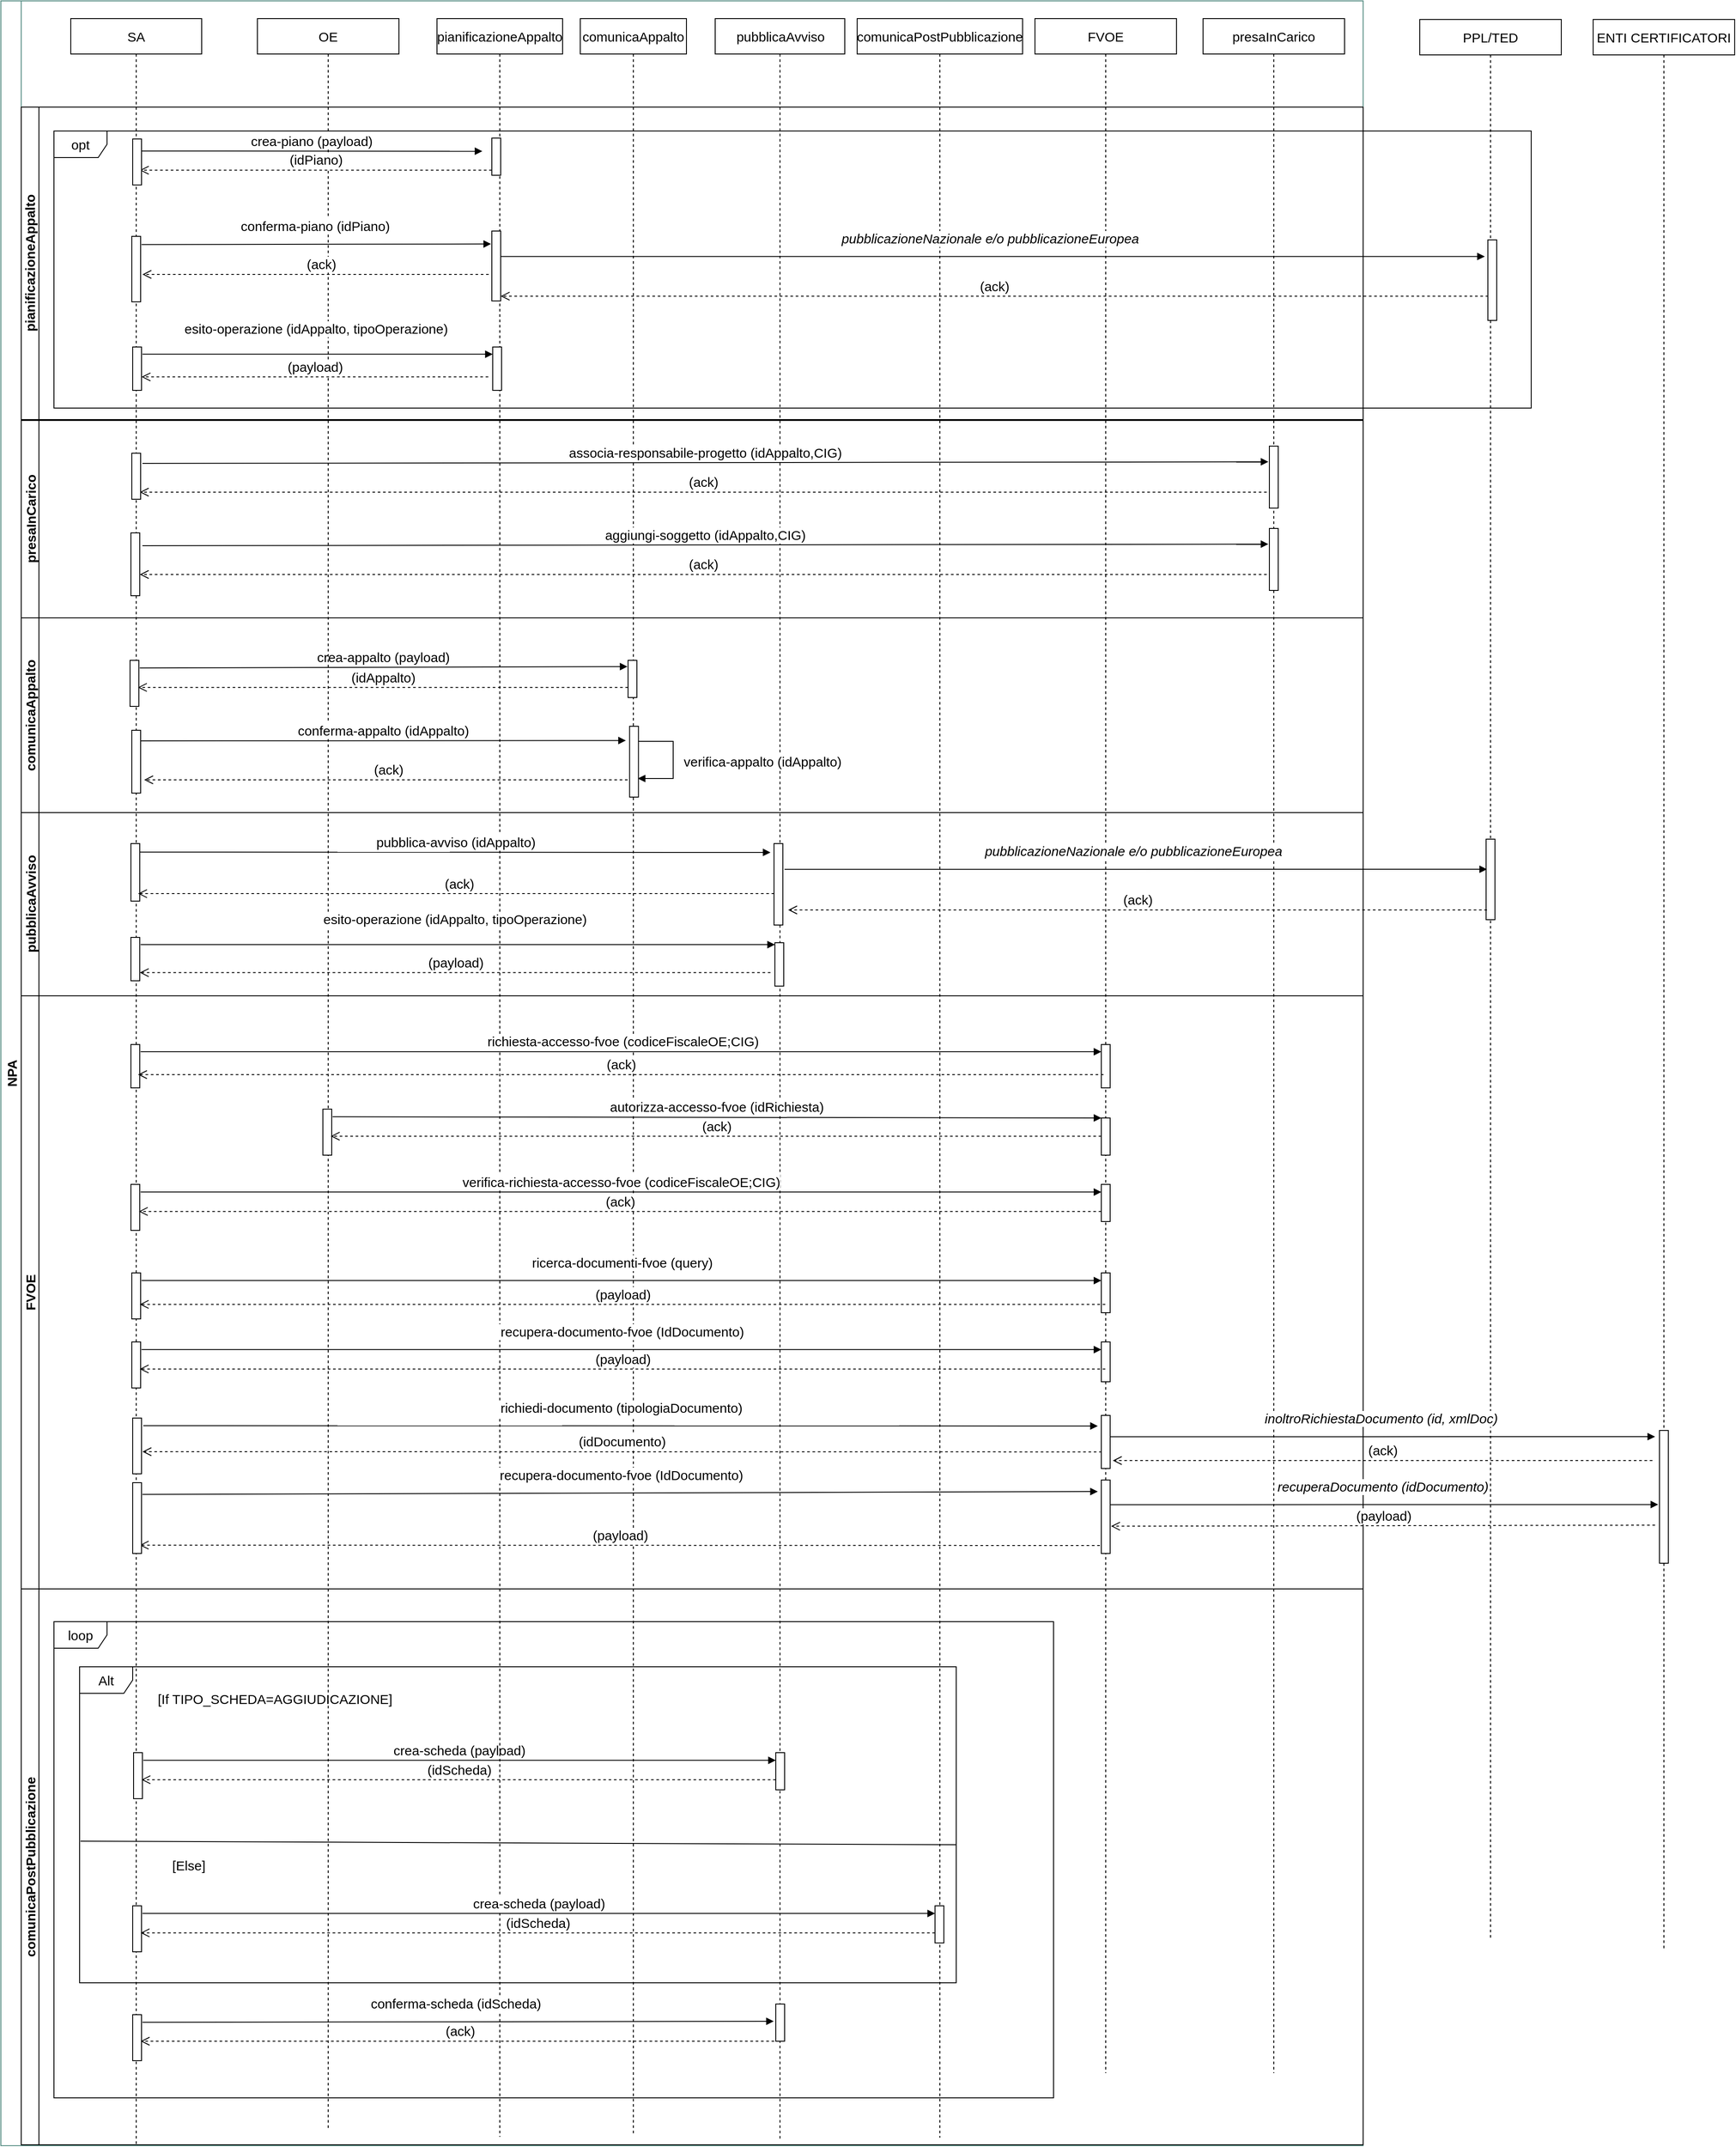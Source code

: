 <mxfile version="20.8.10" type="device"><diagram name="Sequence General SA" id="aKaQYq-PSP843PBTrvo3"><mxGraphModel dx="2269" dy="1483" grid="0" gridSize="10" guides="1" tooltips="1" connect="1" arrows="1" fold="1" page="1" pageScale="1" pageWidth="850" pageHeight="1100" math="0" shadow="0"><root><mxCell id="0"/><mxCell id="1" parent="0"/><mxCell id="JRCiTsp5vTkeQchImING-1" value="loop" style="shape=umlFrame;whiteSpace=wrap;html=1;fontSize=15;" vertex="1" parent="1"><mxGeometry x="100" y="1871" width="1130" height="538" as="geometry"/></mxCell><mxCell id="JRCiTsp5vTkeQchImING-2" value="Alt" style="shape=umlFrame;whiteSpace=wrap;html=1;fontSize=15;" vertex="1" parent="1"><mxGeometry x="129" y="1922" width="991" height="357" as="geometry"/></mxCell><mxCell id="JRCiTsp5vTkeQchImING-3" value="opt" style="shape=umlFrame;whiteSpace=wrap;html=1;fontSize=15;" vertex="1" parent="1"><mxGeometry x="100" y="187" width="1670" height="313" as="geometry"/></mxCell><mxCell id="JRCiTsp5vTkeQchImING-4" value="NPA" style="swimlane;horizontal=0;whiteSpace=wrap;html=1;strokeWidth=1;fontSize=15;strokeColor=#548C82;" vertex="1" parent="1"><mxGeometry x="40" y="40" width="1540" height="2423" as="geometry"/></mxCell><mxCell id="JRCiTsp5vTkeQchImING-5" value="pubblicaAvviso" style="shape=umlLifeline;perimeter=lifelinePerimeter;whiteSpace=wrap;html=1;container=1;collapsible=0;recursiveResize=0;outlineConnect=0;fontSize=15;" vertex="1" parent="JRCiTsp5vTkeQchImING-4"><mxGeometry x="807.5" y="20" width="146.5" height="2396" as="geometry"/></mxCell><mxCell id="JRCiTsp5vTkeQchImING-6" value="comunicaAppalto" style="shape=umlLifeline;perimeter=lifelinePerimeter;whiteSpace=wrap;html=1;container=1;collapsible=0;recursiveResize=0;outlineConnect=0;fontSize=15;" vertex="1" parent="JRCiTsp5vTkeQchImING-4"><mxGeometry x="655" y="20" width="120" height="2389" as="geometry"/></mxCell><mxCell id="JRCiTsp5vTkeQchImING-7" value="SA" style="shape=umlLifeline;perimeter=lifelinePerimeter;whiteSpace=wrap;html=1;container=1;collapsible=0;recursiveResize=0;outlineConnect=0;fontSize=15;" vertex="1" parent="JRCiTsp5vTkeQchImING-4"><mxGeometry x="79" y="20" width="148" height="2403" as="geometry"/></mxCell><mxCell id="JRCiTsp5vTkeQchImING-8" value="" style="html=1;points=[];perimeter=orthogonalPerimeter;fontSize=15;" vertex="1" parent="JRCiTsp5vTkeQchImING-7"><mxGeometry x="70" y="2255" width="10" height="52" as="geometry"/></mxCell><mxCell id="JRCiTsp5vTkeQchImING-9" value="(ack)" style="html=1;verticalAlign=bottom;endArrow=open;dashed=1;endSize=8;rounded=0;fontSize=15;" edge="1" parent="JRCiTsp5vTkeQchImING-7"><mxGeometry relative="1" as="geometry"><mxPoint x="801.25" y="2285" as="sourcePoint"/><mxPoint x="79" y="2285" as="targetPoint"/></mxGeometry></mxCell><mxCell id="JRCiTsp5vTkeQchImING-10" value="comunicaAppalto" style="swimlane;startSize=20;horizontal=0;html=1;whiteSpace=wrap;fontSize=15;" vertex="1" parent="JRCiTsp5vTkeQchImING-4"><mxGeometry x="23" y="697" width="1517" height="220" as="geometry"><mxRectangle x="23" y="120" width="40" height="130" as="alternateBounds"/></mxGeometry></mxCell><mxCell id="JRCiTsp5vTkeQchImING-11" value="" style="html=1;points=[];perimeter=orthogonalPerimeter;fontSize=15;" vertex="1" parent="JRCiTsp5vTkeQchImING-10"><mxGeometry x="123" y="48" width="10" height="52" as="geometry"/></mxCell><mxCell id="JRCiTsp5vTkeQchImING-12" value="pubblicaAvviso" style="swimlane;startSize=20;horizontal=0;html=1;whiteSpace=wrap;fontSize=15;" vertex="1" parent="JRCiTsp5vTkeQchImING-4"><mxGeometry x="23" y="917" width="1517" height="207" as="geometry"><mxRectangle x="23" y="870" width="40" height="110" as="alternateBounds"/></mxGeometry></mxCell><mxCell id="JRCiTsp5vTkeQchImING-13" value="crea-appalto (payload)" style="html=1;verticalAlign=bottom;endArrow=block;rounded=0;exitX=1.097;exitY=0.166;exitDx=0;exitDy=0;exitPerimeter=0;entryX=-0.067;entryY=0.169;entryDx=0;entryDy=0;entryPerimeter=0;fontSize=15;" edge="1" parent="JRCiTsp5vTkeQchImING-4" source="JRCiTsp5vTkeQchImING-11" target="JRCiTsp5vTkeQchImING-16"><mxGeometry width="80" relative="1" as="geometry"><mxPoint x="151" y="757" as="sourcePoint"/><mxPoint x="231" y="757" as="targetPoint"/></mxGeometry></mxCell><mxCell id="JRCiTsp5vTkeQchImING-14" value="(idAppalto)" style="html=1;verticalAlign=bottom;endArrow=open;dashed=1;endSize=8;rounded=0;entryX=0.89;entryY=0.588;entryDx=0;entryDy=0;entryPerimeter=0;startArrow=none;fontSize=15;" edge="1" parent="JRCiTsp5vTkeQchImING-4" source="JRCiTsp5vTkeQchImING-16" target="JRCiTsp5vTkeQchImING-11"><mxGeometry x="-0.0" relative="1" as="geometry"><mxPoint x="471" y="857" as="sourcePoint"/><mxPoint x="391" y="857" as="targetPoint"/><mxPoint as="offset"/></mxGeometry></mxCell><mxCell id="JRCiTsp5vTkeQchImING-15" value="comunicaPostPubblicazione" style="shape=umlLifeline;perimeter=lifelinePerimeter;whiteSpace=wrap;html=1;container=1;collapsible=0;recursiveResize=0;outlineConnect=0;fontSize=15;" vertex="1" parent="JRCiTsp5vTkeQchImING-4"><mxGeometry x="968" y="20" width="187" height="2394" as="geometry"/></mxCell><mxCell id="JRCiTsp5vTkeQchImING-16" value="" style="html=1;points=[];perimeter=orthogonalPerimeter;fontSize=15;" vertex="1" parent="JRCiTsp5vTkeQchImING-4"><mxGeometry x="709" y="745" width="10" height="42" as="geometry"/></mxCell><mxCell id="JRCiTsp5vTkeQchImING-17" value="FVOE" style="shape=umlLifeline;perimeter=lifelinePerimeter;whiteSpace=wrap;html=1;container=1;collapsible=0;recursiveResize=0;outlineConnect=0;fontSize=15;" vertex="1" parent="JRCiTsp5vTkeQchImING-4"><mxGeometry x="1169" y="20" width="160" height="2321" as="geometry"/></mxCell><mxCell id="JRCiTsp5vTkeQchImING-18" value="OE" style="shape=umlLifeline;perimeter=lifelinePerimeter;whiteSpace=wrap;html=1;container=1;collapsible=0;recursiveResize=0;outlineConnect=0;fontSize=15;" vertex="1" parent="JRCiTsp5vTkeQchImING-4"><mxGeometry x="290" y="20" width="160" height="2386" as="geometry"/></mxCell><mxCell id="JRCiTsp5vTkeQchImING-19" value="presaInCarico" style="shape=umlLifeline;perimeter=lifelinePerimeter;whiteSpace=wrap;html=1;container=1;collapsible=0;recursiveResize=0;outlineConnect=0;fontSize=15;" vertex="1" parent="JRCiTsp5vTkeQchImING-4"><mxGeometry x="1359" y="20" width="160" height="2321" as="geometry"/></mxCell><mxCell id="JRCiTsp5vTkeQchImING-20" value="" style="html=1;points=[];perimeter=orthogonalPerimeter;fontSize=15;" vertex="1" parent="1"><mxGeometry x="187" y="992" width="10" height="65" as="geometry"/></mxCell><mxCell id="JRCiTsp5vTkeQchImING-21" value="(ack)" style="html=1;verticalAlign=bottom;endArrow=open;dashed=1;endSize=8;rounded=0;entryX=1.004;entryY=0.488;entryDx=0;entryDy=0;entryPerimeter=0;fontSize=15;" edge="1" parent="1"><mxGeometry relative="1" as="geometry"><mxPoint x="920.25" y="1048.528" as="sourcePoint"/><mxPoint x="195.04" y="1048.528" as="targetPoint"/></mxGeometry></mxCell><mxCell id="JRCiTsp5vTkeQchImING-22" value="" style="html=1;points=[];perimeter=orthogonalPerimeter;fontSize=15;" vertex="1" parent="1"><mxGeometry x="914" y="992" width="10" height="92" as="geometry"/></mxCell><mxCell id="JRCiTsp5vTkeQchImING-23" value="" style="html=1;points=[];perimeter=orthogonalPerimeter;fontSize=15;" vertex="1" parent="1"><mxGeometry x="916" y="2019" width="10" height="42" as="geometry"/></mxCell><mxCell id="JRCiTsp5vTkeQchImING-24" value="" style="html=1;points=[];perimeter=orthogonalPerimeter;fontSize=15;" vertex="1" parent="1"><mxGeometry x="190" y="2019" width="10" height="52" as="geometry"/></mxCell><mxCell id="JRCiTsp5vTkeQchImING-25" value="crea-scheda (payload)" style="html=1;verticalAlign=bottom;endArrow=block;rounded=0;exitX=1.097;exitY=0.166;exitDx=0;exitDy=0;exitPerimeter=0;fontSize=15;" edge="1" parent="1" source="JRCiTsp5vTkeQchImING-24" target="JRCiTsp5vTkeQchImING-23"><mxGeometry width="80" relative="1" as="geometry"><mxPoint x="150" y="1991" as="sourcePoint"/><mxPoint x="230" y="1991" as="targetPoint"/></mxGeometry></mxCell><mxCell id="JRCiTsp5vTkeQchImING-26" value="(idScheda)" style="html=1;verticalAlign=bottom;endArrow=open;dashed=1;endSize=8;rounded=0;entryX=0.89;entryY=0.588;entryDx=0;entryDy=0;entryPerimeter=0;fontSize=15;" edge="1" parent="1" source="JRCiTsp5vTkeQchImING-23" target="JRCiTsp5vTkeQchImING-24"><mxGeometry relative="1" as="geometry"><mxPoint x="470" y="2091" as="sourcePoint"/><mxPoint x="390" y="2091" as="targetPoint"/></mxGeometry></mxCell><mxCell id="JRCiTsp5vTkeQchImING-27" value="conferma-appalto (idAppalto)" style="html=1;verticalAlign=bottom;endArrow=block;rounded=0;entryX=-0.424;entryY=0.201;entryDx=0;entryDy=0;entryPerimeter=0;endFill=1;fontSize=15;" edge="1" parent="1" target="JRCiTsp5vTkeQchImING-31"><mxGeometry x="-0.001" width="80" relative="1" as="geometry"><mxPoint x="198" y="876" as="sourcePoint"/><mxPoint x="528.67" y="875.64" as="targetPoint"/><mxPoint as="offset"/></mxGeometry></mxCell><mxCell id="JRCiTsp5vTkeQchImING-28" value="verifica-appalto (idAppalto)" style="edgeStyle=orthogonalEdgeStyle;html=1;align=left;spacingLeft=2;endArrow=block;rounded=0;fontSize=15;" edge="1" parent="1"><mxGeometry x="0.016" y="8" relative="1" as="geometry"><mxPoint x="760" y="876.5" as="sourcePoint"/><Array as="points"><mxPoint x="800" y="876.5"/><mxPoint x="800" y="918.5"/></Array><mxPoint x="760" y="918.5" as="targetPoint"/><mxPoint as="offset"/></mxGeometry></mxCell><mxCell id="JRCiTsp5vTkeQchImING-29" value="(ack)" style="html=1;verticalAlign=bottom;endArrow=open;dashed=1;endSize=8;rounded=0;fontSize=15;" edge="1" parent="1"><mxGeometry relative="1" as="geometry"><mxPoint x="754.5" y="920" as="sourcePoint"/><mxPoint x="202" y="920" as="targetPoint"/><Array as="points"><mxPoint x="368" y="920"/></Array></mxGeometry></mxCell><mxCell id="JRCiTsp5vTkeQchImING-30" value="" style="html=1;points=[];perimeter=orthogonalPerimeter;fontSize=15;" vertex="1" parent="1"><mxGeometry x="188" y="864" width="10" height="71" as="geometry"/></mxCell><mxCell id="JRCiTsp5vTkeQchImING-31" value="" style="html=1;points=[];perimeter=orthogonalPerimeter;fontSize=15;" vertex="1" parent="1"><mxGeometry x="750.75" y="859.5" width="10" height="80" as="geometry"/></mxCell><mxCell id="JRCiTsp5vTkeQchImING-32" value="pianificazioneAppalto" style="swimlane;startSize=20;horizontal=0;html=1;whiteSpace=wrap;fontSize=15;" vertex="1" parent="1"><mxGeometry x="63" y="160" width="1517" height="353" as="geometry"><mxRectangle x="23" y="120" width="40" height="130" as="alternateBounds"/></mxGeometry></mxCell><mxCell id="JRCiTsp5vTkeQchImING-33" value="&lt;span style=&quot;&quot;&gt;&lt;font&gt;pubblicazioneNazionale e/o pubblicazioneEuropea&lt;/font&gt;&lt;/span&gt;" style="html=1;verticalAlign=bottom;endArrow=block;rounded=0;endFill=1;fontColor=#000000;fontSize=15;strokeColor=#000000;fontStyle=2" edge="1" parent="JRCiTsp5vTkeQchImING-32" source="JRCiTsp5vTkeQchImING-39"><mxGeometry x="-0.006" y="9" width="80" relative="1" as="geometry"><mxPoint x="862.0" y="168.752" as="sourcePoint"/><mxPoint x="1654.5" y="168.752" as="targetPoint"/><mxPoint as="offset"/></mxGeometry></mxCell><mxCell id="JRCiTsp5vTkeQchImING-34" value="crea-piano (payload)" style="html=1;verticalAlign=bottom;endArrow=block;rounded=0;exitX=1.097;exitY=0.166;exitDx=0;exitDy=0;exitPerimeter=0;fontSize=15;entryX=0.29;entryY=0.073;entryDx=0;entryDy=0;entryPerimeter=0;" edge="1" parent="1" target="JRCiTsp5vTkeQchImING-3"><mxGeometry width="80" relative="1" as="geometry"><mxPoint x="198.97" y="209.632" as="sourcePoint"/><mxPoint x="360" y="210" as="targetPoint"/></mxGeometry></mxCell><mxCell id="JRCiTsp5vTkeQchImING-35" value="(idPiano)" style="html=1;verticalAlign=bottom;endArrow=open;dashed=1;endSize=8;rounded=0;entryX=0.805;entryY=0.679;entryDx=0;entryDy=0;entryPerimeter=0;fontSize=15;" edge="1" parent="1" source="JRCiTsp5vTkeQchImING-40" target="JRCiTsp5vTkeQchImING-42"><mxGeometry relative="1" as="geometry"><mxPoint x="470" y="273" as="sourcePoint"/><mxPoint x="203.9" y="231.576" as="targetPoint"/></mxGeometry></mxCell><mxCell id="JRCiTsp5vTkeQchImING-36" value="" style="html=1;points=[];perimeter=orthogonalPerimeter;fontSize=15;" vertex="1" parent="1"><mxGeometry x="188" y="306" width="10" height="74" as="geometry"/></mxCell><mxCell id="JRCiTsp5vTkeQchImING-37" value="(ack)" style="html=1;verticalAlign=bottom;endArrow=open;dashed=1;endSize=8;rounded=0;fontSize=15;" edge="1" parent="1" source="JRCiTsp5vTkeQchImING-39"><mxGeometry relative="1" as="geometry"><mxPoint x="914.23" y="349.206" as="sourcePoint"/><mxPoint x="200" y="349" as="targetPoint"/></mxGeometry></mxCell><mxCell id="JRCiTsp5vTkeQchImING-38" value="conferma-piano (idPiano)" style="html=1;verticalAlign=bottom;endArrow=block;rounded=0;exitX=1.097;exitY=0.166;exitDx=0;exitDy=0;exitPerimeter=0;endFill=1;entryX=-0.087;entryY=0.185;entryDx=0;entryDy=0;entryPerimeter=0;fontSize=15;" edge="1" parent="1" target="JRCiTsp5vTkeQchImING-41"><mxGeometry x="-0.006" y="9" width="80" relative="1" as="geometry"><mxPoint x="198.97" y="315.284" as="sourcePoint"/><mxPoint x="915.75" y="315.284" as="targetPoint"/><mxPoint as="offset"/></mxGeometry></mxCell><mxCell id="JRCiTsp5vTkeQchImING-39" value="pianificazioneAppalto" style="shape=umlLifeline;perimeter=lifelinePerimeter;whiteSpace=wrap;html=1;container=1;collapsible=0;recursiveResize=0;outlineConnect=0;fontSize=15;" vertex="1" parent="1"><mxGeometry x="533" y="60" width="142" height="2393" as="geometry"/></mxCell><mxCell id="JRCiTsp5vTkeQchImING-40" value="" style="html=1;points=[];perimeter=orthogonalPerimeter;fontSize=15;" vertex="1" parent="JRCiTsp5vTkeQchImING-39"><mxGeometry x="62" y="135" width="10" height="42" as="geometry"/></mxCell><mxCell id="JRCiTsp5vTkeQchImING-41" value="" style="html=1;points=[];perimeter=orthogonalPerimeter;fontSize=15;" vertex="1" parent="JRCiTsp5vTkeQchImING-39"><mxGeometry x="62" y="240" width="10" height="79" as="geometry"/></mxCell><mxCell id="JRCiTsp5vTkeQchImING-42" value="" style="html=1;points=[];perimeter=orthogonalPerimeter;fontSize=15;" vertex="1" parent="1"><mxGeometry x="189" y="196" width="10" height="52" as="geometry"/></mxCell><mxCell id="JRCiTsp5vTkeQchImING-43" value="pubblica-avviso (idAppalto)" style="html=1;verticalAlign=bottom;endArrow=block;rounded=0;exitX=1.097;exitY=0.166;exitDx=0;exitDy=0;exitPerimeter=0;fontSize=15;" edge="1" parent="1"><mxGeometry x="0.001" width="80" relative="1" as="geometry"><mxPoint x="196.97" y="1001.632" as="sourcePoint"/><mxPoint x="910" y="1002" as="targetPoint"/><mxPoint as="offset"/></mxGeometry></mxCell><mxCell id="JRCiTsp5vTkeQchImING-44" value="" style="endArrow=none;html=1;rounded=0;fontSize=15;" edge="1" parent="1"><mxGeometry width="50" height="50" relative="1" as="geometry"><mxPoint x="130" y="2119" as="sourcePoint"/><mxPoint x="1120" y="2123" as="targetPoint"/></mxGeometry></mxCell><mxCell id="JRCiTsp5vTkeQchImING-45" value="" style="html=1;points=[];perimeter=orthogonalPerimeter;fontSize=15;" vertex="1" parent="1"><mxGeometry x="1096" y="2192" width="10" height="42" as="geometry"/></mxCell><mxCell id="JRCiTsp5vTkeQchImING-46" value="" style="html=1;points=[];perimeter=orthogonalPerimeter;fontSize=15;" vertex="1" parent="1"><mxGeometry x="189" y="2192" width="10" height="52" as="geometry"/></mxCell><mxCell id="JRCiTsp5vTkeQchImING-47" value="crea-scheda (payload)" style="html=1;verticalAlign=bottom;endArrow=block;rounded=0;exitX=1.097;exitY=0.166;exitDx=0;exitDy=0;exitPerimeter=0;fontSize=15;" edge="1" parent="1" source="JRCiTsp5vTkeQchImING-46" target="JRCiTsp5vTkeQchImING-45"><mxGeometry width="80" relative="1" as="geometry"><mxPoint x="149" y="2164" as="sourcePoint"/><mxPoint x="229" y="2164" as="targetPoint"/></mxGeometry></mxCell><mxCell id="JRCiTsp5vTkeQchImING-48" value="(idScheda)" style="html=1;verticalAlign=bottom;endArrow=open;dashed=1;endSize=8;rounded=0;entryX=0.89;entryY=0.588;entryDx=0;entryDy=0;entryPerimeter=0;fontSize=15;" edge="1" parent="1" source="JRCiTsp5vTkeQchImING-45" target="JRCiTsp5vTkeQchImING-46"><mxGeometry relative="1" as="geometry"><mxPoint x="469" y="2264" as="sourcePoint"/><mxPoint x="389" y="2264" as="targetPoint"/></mxGeometry></mxCell><mxCell id="JRCiTsp5vTkeQchImING-49" value="comunicaPostPubblicazione" style="swimlane;startSize=20;horizontal=0;html=1;whiteSpace=wrap;fontSize=15;" vertex="1" parent="1"><mxGeometry x="63" y="1834" width="1517" height="628" as="geometry"><mxRectangle x="23" y="870" width="40" height="110" as="alternateBounds"/></mxGeometry></mxCell><mxCell id="JRCiTsp5vTkeQchImING-50" value="" style="html=1;points=[];perimeter=orthogonalPerimeter;fontSize=15;" vertex="1" parent="JRCiTsp5vTkeQchImING-49"><mxGeometry x="853" y="469" width="10" height="42" as="geometry"/></mxCell><mxCell id="JRCiTsp5vTkeQchImING-51" value="[Else]" style="text;html=1;strokeColor=none;fillColor=none;align=center;verticalAlign=middle;whiteSpace=wrap;rounded=0;fontSize=15;" vertex="1" parent="JRCiTsp5vTkeQchImING-49"><mxGeometry x="147" y="297" width="85" height="30" as="geometry"/></mxCell><mxCell id="JRCiTsp5vTkeQchImING-52" value="[If TIPO_SCHEDA=AGGIUDICAZIONE]" style="text;html=1;strokeColor=none;fillColor=none;align=center;verticalAlign=middle;whiteSpace=wrap;rounded=0;fontSize=15;" vertex="1" parent="JRCiTsp5vTkeQchImING-49"><mxGeometry x="128" y="109" width="317.5" height="30" as="geometry"/></mxCell><mxCell id="JRCiTsp5vTkeQchImING-53" value="conferma-scheda (idScheda)" style="html=1;verticalAlign=bottom;endArrow=block;rounded=0;exitX=1.097;exitY=0.166;exitDx=0;exitDy=0;exitPerimeter=0;endFill=1;entryX=-0.225;entryY=0.464;entryDx=0;entryDy=0;entryPerimeter=0;fontSize=15;" edge="1" parent="1" source="JRCiTsp5vTkeQchImING-8" target="JRCiTsp5vTkeQchImING-50"><mxGeometry x="-0.006" y="9" width="80" relative="1" as="geometry"><mxPoint x="109.97" y="2163.632" as="sourcePoint"/><mxPoint x="685.75" y="2323.632" as="targetPoint"/><mxPoint as="offset"/></mxGeometry></mxCell><mxCell id="JRCiTsp5vTkeQchImING-54" value="FVOE" style="swimlane;startSize=20;horizontal=0;html=1;whiteSpace=wrap;fontSize=15;" vertex="1" parent="1"><mxGeometry x="63" y="1164" width="1517" height="670" as="geometry"><mxRectangle x="23" y="870" width="40" height="110" as="alternateBounds"/></mxGeometry></mxCell><mxCell id="JRCiTsp5vTkeQchImING-55" value="" style="html=1;points=[];perimeter=orthogonalPerimeter;fontSize=15;" vertex="1" parent="JRCiTsp5vTkeQchImING-54"><mxGeometry x="1221" y="474" width="10" height="60" as="geometry"/></mxCell><mxCell id="JRCiTsp5vTkeQchImING-56" value="" style="html=1;points=[];perimeter=orthogonalPerimeter;fontSize=15;" vertex="1" parent="JRCiTsp5vTkeQchImING-54"><mxGeometry x="1221" y="547" width="10" height="83" as="geometry"/></mxCell><mxCell id="JRCiTsp5vTkeQchImING-57" value="PPL/TED" style="shape=umlLifeline;perimeter=lifelinePerimeter;whiteSpace=wrap;html=1;container=1;collapsible=0;recursiveResize=0;outlineConnect=0;fontSize=15;" vertex="1" parent="1"><mxGeometry x="1644" y="61" width="160" height="2169" as="geometry"/></mxCell><mxCell id="JRCiTsp5vTkeQchImING-58" value="" style="html=1;points=[];perimeter=orthogonalPerimeter;fontSize=15;" vertex="1" parent="JRCiTsp5vTkeQchImING-57"><mxGeometry x="77" y="249" width="10" height="91" as="geometry"/></mxCell><mxCell id="JRCiTsp5vTkeQchImING-59" value="" style="html=1;points=[];perimeter=orthogonalPerimeter;fontSize=15;" vertex="1" parent="JRCiTsp5vTkeQchImING-57"><mxGeometry x="75" y="926" width="10" height="91" as="geometry"/></mxCell><mxCell id="JRCiTsp5vTkeQchImING-60" value="(ack)" style="html=1;verticalAlign=bottom;endArrow=open;dashed=1;endSize=8;rounded=0;entryX=0.575;entryY=0.099;entryDx=0;entryDy=0;entryPerimeter=0;fontSize=15;" edge="1" parent="1"><mxGeometry relative="1" as="geometry"><mxPoint x="1721.5" y="373.571" as="sourcePoint"/><mxPoint x="605" y="373.571" as="targetPoint"/></mxGeometry></mxCell><mxCell id="JRCiTsp5vTkeQchImING-61" value="" style="html=1;points=[];perimeter=orthogonalPerimeter;fontSize=15;" vertex="1" parent="1"><mxGeometry x="189" y="431" width="10" height="49" as="geometry"/></mxCell><mxCell id="JRCiTsp5vTkeQchImING-62" value="(payload)" style="html=1;verticalAlign=bottom;endArrow=open;dashed=1;endSize=8;rounded=0;exitX=-0.5;exitY=0.689;exitDx=0;exitDy=0;exitPerimeter=0;fontSize=15;" edge="1" parent="1" source="JRCiTsp5vTkeQchImING-63" target="JRCiTsp5vTkeQchImING-61"><mxGeometry relative="1" as="geometry"><mxPoint x="369" y="461.576" as="sourcePoint"/><mxPoint x="58" y="140" as="targetPoint"/></mxGeometry></mxCell><mxCell id="JRCiTsp5vTkeQchImING-63" value="" style="html=1;points=[];perimeter=orthogonalPerimeter;fontSize=15;" vertex="1" parent="1"><mxGeometry x="596" y="431" width="10" height="49" as="geometry"/></mxCell><mxCell id="JRCiTsp5vTkeQchImING-64" value="esito-operazione (idAppalto, tipoOperazione)" style="html=1;verticalAlign=bottom;endArrow=block;rounded=0;exitX=1.097;exitY=0.166;exitDx=0;exitDy=0;exitPerimeter=0;endFill=1;fontSize=15;" edge="1" parent="1" source="JRCiTsp5vTkeQchImING-61" target="JRCiTsp5vTkeQchImING-63"><mxGeometry x="-0.006" y="17" width="80" relative="1" as="geometry"><mxPoint x="63.97" y="119.632" as="sourcePoint"/><mxPoint x="233" y="119.632" as="targetPoint"/><mxPoint x="-1" as="offset"/></mxGeometry></mxCell><mxCell id="JRCiTsp5vTkeQchImING-65" value="&lt;font&gt;&lt;span&gt;pubblicazioneNazionale e/o pubblicazioneEuropea&lt;/span&gt;&lt;/font&gt;" style="html=1;verticalAlign=bottom;endArrow=block;rounded=0;endFill=1;exitX=1.187;exitY=0.317;exitDx=0;exitDy=0;exitPerimeter=0;fontColor=#000000;fontSize=15;fontStyle=2" edge="1" parent="1" source="JRCiTsp5vTkeQchImING-22"><mxGeometry x="-0.006" y="9" width="80" relative="1" as="geometry"><mxPoint x="930" y="1021" as="sourcePoint"/><mxPoint x="1720" y="1021" as="targetPoint"/><mxPoint as="offset"/></mxGeometry></mxCell><mxCell id="JRCiTsp5vTkeQchImING-66" value="(ack)" style="html=1;verticalAlign=bottom;endArrow=open;dashed=1;endSize=8;rounded=0;fontSize=15;" edge="1" parent="1"><mxGeometry relative="1" as="geometry"><mxPoint x="1720" y="1067" as="sourcePoint"/><mxPoint x="930" y="1067" as="targetPoint"/></mxGeometry></mxCell><mxCell id="JRCiTsp5vTkeQchImING-67" value="" style="html=1;points=[];perimeter=orthogonalPerimeter;fontSize=15;" vertex="1" parent="1"><mxGeometry x="187" y="1098" width="10" height="49" as="geometry"/></mxCell><mxCell id="JRCiTsp5vTkeQchImING-68" value="(payload)" style="html=1;verticalAlign=bottom;endArrow=open;dashed=1;endSize=8;rounded=0;exitX=-0.5;exitY=0.689;exitDx=0;exitDy=0;exitPerimeter=0;fontSize=15;" edge="1" parent="1" source="JRCiTsp5vTkeQchImING-69" target="JRCiTsp5vTkeQchImING-67"><mxGeometry relative="1" as="geometry"><mxPoint x="367" y="1123.576" as="sourcePoint"/><mxPoint x="56" y="802" as="targetPoint"/></mxGeometry></mxCell><mxCell id="JRCiTsp5vTkeQchImING-69" value="" style="html=1;points=[];perimeter=orthogonalPerimeter;fontSize=15;" vertex="1" parent="1"><mxGeometry x="915" y="1104" width="10" height="49" as="geometry"/></mxCell><mxCell id="JRCiTsp5vTkeQchImING-70" value="esito-operazione (idAppalto, tipoOperazione)" style="html=1;verticalAlign=bottom;endArrow=block;rounded=0;exitX=1.097;exitY=0.166;exitDx=0;exitDy=0;exitPerimeter=0;endFill=1;fontSize=15;" edge="1" parent="1" source="JRCiTsp5vTkeQchImING-67" target="JRCiTsp5vTkeQchImING-69"><mxGeometry x="-0.006" y="17" width="80" relative="1" as="geometry"><mxPoint x="61.97" y="781.632" as="sourcePoint"/><mxPoint x="231" y="781.632" as="targetPoint"/><mxPoint x="-1" as="offset"/></mxGeometry></mxCell><mxCell id="JRCiTsp5vTkeQchImING-71" value="" style="html=1;points=[];perimeter=orthogonalPerimeter;fontSize=15;" vertex="1" parent="1"><mxGeometry x="187" y="1219" width="10" height="49" as="geometry"/></mxCell><mxCell id="JRCiTsp5vTkeQchImING-72" value="" style="html=1;points=[];perimeter=orthogonalPerimeter;fontSize=15;" vertex="1" parent="1"><mxGeometry x="187" y="1377" width="10" height="52" as="geometry"/></mxCell><mxCell id="JRCiTsp5vTkeQchImING-73" value="" style="html=1;points=[];perimeter=orthogonalPerimeter;fontSize=15;" vertex="1" parent="1"><mxGeometry x="1284" y="1477" width="10" height="45" as="geometry"/></mxCell><mxCell id="JRCiTsp5vTkeQchImING-74" value="" style="html=1;points=[];perimeter=orthogonalPerimeter;fontSize=15;" vertex="1" parent="1"><mxGeometry x="1284" y="1555" width="10" height="45" as="geometry"/></mxCell><mxCell id="JRCiTsp5vTkeQchImING-75" value="" style="html=1;points=[];perimeter=orthogonalPerimeter;fontSize=15;" vertex="1" parent="1"><mxGeometry x="1284" y="1219" width="10" height="49" as="geometry"/></mxCell><mxCell id="JRCiTsp5vTkeQchImING-76" value="" style="html=1;points=[];perimeter=orthogonalPerimeter;fontSize=15;" vertex="1" parent="1"><mxGeometry x="1284" y="1377" width="10" height="42" as="geometry"/></mxCell><mxCell id="JRCiTsp5vTkeQchImING-77" value="richiesta-accesso-fvoe (codiceFiscaleOE;CIG)" style="html=1;verticalAlign=bottom;endArrow=block;rounded=0;exitX=1.097;exitY=0.166;exitDx=0;exitDy=0;exitPerimeter=0;endFill=1;fontSize=15;" edge="1" parent="1" source="JRCiTsp5vTkeQchImING-71" target="JRCiTsp5vTkeQchImING-75"><mxGeometry x="0.004" width="80" relative="1" as="geometry"><mxPoint x="155.97" y="1177.632" as="sourcePoint"/><mxPoint x="325" y="1177.632" as="targetPoint"/><mxPoint as="offset"/></mxGeometry></mxCell><mxCell id="JRCiTsp5vTkeQchImING-78" value="(ack)" style="html=1;verticalAlign=bottom;endArrow=open;dashed=1;endSize=8;rounded=0;fontSize=15;" edge="1" parent="1"><mxGeometry relative="1" as="geometry"><mxPoint x="1286.5" y="1253" as="sourcePoint"/><mxPoint x="195" y="1253" as="targetPoint"/></mxGeometry></mxCell><mxCell id="JRCiTsp5vTkeQchImING-79" value="(ack)" style="html=1;verticalAlign=bottom;endArrow=open;dashed=1;endSize=8;rounded=0;entryX=0.89;entryY=0.588;entryDx=0;entryDy=0;entryPerimeter=0;fontSize=15;" edge="1" parent="1" source="JRCiTsp5vTkeQchImING-76" target="JRCiTsp5vTkeQchImING-72"><mxGeometry relative="1" as="geometry"><mxPoint x="430" y="1399" as="sourcePoint"/><mxPoint x="350" y="1399" as="targetPoint"/></mxGeometry></mxCell><mxCell id="JRCiTsp5vTkeQchImING-80" value="verifica-richiesta-accesso-fvoe (codiceFiscaleOE;CIG)" style="html=1;verticalAlign=bottom;endArrow=block;rounded=0;exitX=1.097;exitY=0.166;exitDx=0;exitDy=0;exitPerimeter=0;fontSize=15;" edge="1" parent="1" source="JRCiTsp5vTkeQchImING-72" target="JRCiTsp5vTkeQchImING-76"><mxGeometry width="80" relative="1" as="geometry"><mxPoint x="110" y="1299" as="sourcePoint"/><mxPoint x="190" y="1299" as="targetPoint"/><mxPoint as="offset"/></mxGeometry></mxCell><mxCell id="JRCiTsp5vTkeQchImING-81" value="" style="html=1;points=[];perimeter=orthogonalPerimeter;fontSize=15;" vertex="1" parent="1"><mxGeometry x="188" y="1477" width="10" height="52" as="geometry"/></mxCell><mxCell id="JRCiTsp5vTkeQchImING-82" value="(payload)" style="html=1;verticalAlign=bottom;endArrow=open;dashed=1;endSize=8;rounded=0;entryX=0.89;entryY=0.588;entryDx=0;entryDy=0;entryPerimeter=0;fontSize=15;" edge="1" parent="1"><mxGeometry relative="1" as="geometry"><mxPoint x="1288.5" y="1512.576" as="sourcePoint"/><mxPoint x="196.9" y="1512.576" as="targetPoint"/></mxGeometry></mxCell><mxCell id="JRCiTsp5vTkeQchImING-83" value="&amp;nbsp;ricerca-documenti-fvoe (query)" style="html=1;verticalAlign=bottom;endArrow=block;rounded=0;exitX=1.097;exitY=0.166;exitDx=0;exitDy=0;exitPerimeter=0;endFill=1;fontSize=15;" edge="1" parent="1" source="JRCiTsp5vTkeQchImING-81" target="JRCiTsp5vTkeQchImING-73"><mxGeometry x="-0.003" y="9" width="80" relative="1" as="geometry"><mxPoint x="135.97" y="1325.632" as="sourcePoint"/><mxPoint x="305" y="1325.632" as="targetPoint"/><mxPoint as="offset"/></mxGeometry></mxCell><mxCell id="JRCiTsp5vTkeQchImING-84" value="" style="html=1;points=[];perimeter=orthogonalPerimeter;fontSize=15;" vertex="1" parent="1"><mxGeometry x="188" y="1555" width="10" height="52" as="geometry"/></mxCell><mxCell id="JRCiTsp5vTkeQchImING-85" value="(payload)" style="html=1;verticalAlign=bottom;endArrow=open;dashed=1;endSize=8;rounded=0;entryX=0.89;entryY=0.588;entryDx=0;entryDy=0;entryPerimeter=0;fontSize=15;" edge="1" parent="1" target="JRCiTsp5vTkeQchImING-84"><mxGeometry relative="1" as="geometry"><mxPoint x="1288.5" y="1585.576" as="sourcePoint"/><mxPoint x="266" y="1307" as="targetPoint"/></mxGeometry></mxCell><mxCell id="JRCiTsp5vTkeQchImING-86" value="&amp;nbsp;recupera-documento-fvoe (IdDocumento)" style="html=1;verticalAlign=bottom;endArrow=block;rounded=0;exitX=1.097;exitY=0.166;exitDx=0;exitDy=0;exitPerimeter=0;endFill=1;fontSize=15;" edge="1" parent="1" source="JRCiTsp5vTkeQchImING-84" target="JRCiTsp5vTkeQchImING-74"><mxGeometry x="-0.003" y="9" width="80" relative="1" as="geometry"><mxPoint x="134.97" y="1403.632" as="sourcePoint"/><mxPoint x="304" y="1403.632" as="targetPoint"/><mxPoint as="offset"/></mxGeometry></mxCell><mxCell id="JRCiTsp5vTkeQchImING-87" value="" style="html=1;points=[];perimeter=orthogonalPerimeter;fontSize=15;" vertex="1" parent="1"><mxGeometry x="189" y="1641" width="10" height="63" as="geometry"/></mxCell><mxCell id="JRCiTsp5vTkeQchImING-88" value="(idDocumento)" style="html=1;verticalAlign=bottom;endArrow=open;dashed=1;endSize=8;rounded=0;startArrow=none;fontSize=15;" edge="1" parent="1"><mxGeometry relative="1" as="geometry"><mxPoint x="1284.5" y="1679.208" as="sourcePoint"/><mxPoint x="200" y="1679" as="targetPoint"/></mxGeometry></mxCell><mxCell id="JRCiTsp5vTkeQchImING-89" value="&amp;nbsp;richiedi-documento (tipologiaDocumento)" style="html=1;verticalAlign=bottom;endArrow=block;rounded=0;exitX=1.097;exitY=0.166;exitDx=0;exitDy=0;exitPerimeter=0;endFill=1;fontSize=15;" edge="1" parent="1"><mxGeometry x="-0.003" y="9" width="80" relative="1" as="geometry"><mxPoint x="200.97" y="1649.632" as="sourcePoint"/><mxPoint x="1280" y="1650" as="targetPoint"/><mxPoint as="offset"/></mxGeometry></mxCell><mxCell id="JRCiTsp5vTkeQchImING-90" value="" style="html=1;points=[];perimeter=orthogonalPerimeter;fontSize=15;" vertex="1" parent="1"><mxGeometry x="404" y="1292" width="10" height="52" as="geometry"/></mxCell><mxCell id="JRCiTsp5vTkeQchImING-91" value="" style="html=1;points=[];perimeter=orthogonalPerimeter;fontSize=15;" vertex="1" parent="1"><mxGeometry x="1284" y="1302" width="10" height="42" as="geometry"/></mxCell><mxCell id="JRCiTsp5vTkeQchImING-92" value="autorizza-accesso-fvoe (idRichiesta)" style="html=1;verticalAlign=bottom;endArrow=block;rounded=0;exitX=1.097;exitY=0.166;exitDx=0;exitDy=0;exitPerimeter=0;fontSize=15;" edge="1" parent="1" source="JRCiTsp5vTkeQchImING-90" target="JRCiTsp5vTkeQchImING-91"><mxGeometry width="80" relative="1" as="geometry"><mxPoint x="304" y="1094" as="sourcePoint"/><mxPoint x="384" y="1094" as="targetPoint"/></mxGeometry></mxCell><mxCell id="JRCiTsp5vTkeQchImING-93" value="(ack)" style="html=1;verticalAlign=bottom;endArrow=open;dashed=1;endSize=8;rounded=0;entryX=0.89;entryY=0.588;entryDx=0;entryDy=0;entryPerimeter=0;fontSize=15;" edge="1" parent="1" source="JRCiTsp5vTkeQchImING-91" target="JRCiTsp5vTkeQchImING-90"><mxGeometry relative="1" as="geometry"><mxPoint x="624" y="1194" as="sourcePoint"/><mxPoint x="544" y="1194" as="targetPoint"/></mxGeometry></mxCell><mxCell id="JRCiTsp5vTkeQchImING-94" value="(payload)" style="html=1;verticalAlign=bottom;endArrow=open;dashed=1;endSize=8;rounded=0;entryX=0.89;entryY=0.588;entryDx=0;entryDy=0;entryPerimeter=0;fontSize=15;" edge="1" parent="1"><mxGeometry relative="1" as="geometry"><mxPoint x="1282.353" y="1785" as="sourcePoint"/><mxPoint x="196.9" y="1784.576" as="targetPoint"/></mxGeometry></mxCell><mxCell id="JRCiTsp5vTkeQchImING-95" value="&amp;nbsp;recupera-documento-fvoe (IdDocumento)" style="html=1;verticalAlign=bottom;endArrow=block;rounded=0;exitX=1.097;exitY=0.166;exitDx=0;exitDy=0;exitPerimeter=0;endFill=1;startArrow=none;fontSize=15;" edge="1" parent="1" source="JRCiTsp5vTkeQchImING-100"><mxGeometry x="-0.002" y="9" width="80" relative="1" as="geometry"><mxPoint x="198.97" y="1725.632" as="sourcePoint"/><mxPoint x="1280" y="1724" as="targetPoint"/><mxPoint as="offset"/></mxGeometry></mxCell><mxCell id="JRCiTsp5vTkeQchImING-96" value="ENTI CERTIFICATORI" style="shape=umlLifeline;perimeter=lifelinePerimeter;whiteSpace=wrap;html=1;container=1;collapsible=0;recursiveResize=0;outlineConnect=0;fontSize=15;" vertex="1" parent="1"><mxGeometry x="1840" y="61" width="160" height="2179" as="geometry"/></mxCell><mxCell id="JRCiTsp5vTkeQchImING-97" value="" style="html=1;points=[];perimeter=orthogonalPerimeter;fontSize=15;" vertex="1" parent="JRCiTsp5vTkeQchImING-96"><mxGeometry x="75" y="1594" width="10" height="150" as="geometry"/></mxCell><mxCell id="JRCiTsp5vTkeQchImING-98" value="&lt;font&gt;&lt;span&gt;inoltroRichiestaDocumento (id, xmlDoc)&lt;/span&gt;&lt;/font&gt;" style="html=1;verticalAlign=bottom;endArrow=block;rounded=0;endFill=1;exitX=1.187;exitY=0.317;exitDx=0;exitDy=0;exitPerimeter=0;fontColor=#000000;fontSize=15;fontStyle=2" edge="1" parent="JRCiTsp5vTkeQchImING-96"><mxGeometry x="-0.006" y="9" width="80" relative="1" as="geometry"><mxPoint x="-546" y="1601.164" as="sourcePoint"/><mxPoint x="70" y="1601" as="targetPoint"/><mxPoint as="offset"/></mxGeometry></mxCell><mxCell id="JRCiTsp5vTkeQchImING-99" value="(ack)" style="html=1;verticalAlign=bottom;endArrow=open;dashed=1;endSize=8;rounded=0;fontSize=15;" edge="1" parent="1"><mxGeometry relative="1" as="geometry"><mxPoint x="1907" y="1689.02" as="sourcePoint"/><mxPoint x="1297" y="1689" as="targetPoint"/></mxGeometry></mxCell><mxCell id="JRCiTsp5vTkeQchImING-100" value="" style="html=1;points=[];perimeter=orthogonalPerimeter;fontSize=15;" vertex="1" parent="1"><mxGeometry x="189" y="1714" width="10" height="80" as="geometry"/></mxCell><mxCell id="JRCiTsp5vTkeQchImING-101" value="&lt;font style=&quot;font-size: 15px;&quot;&gt;&lt;span&gt;recuperaDocumento (idDocumento)&lt;/span&gt;&lt;/font&gt;" style="html=1;verticalAlign=bottom;endArrow=block;rounded=0;exitX=1.097;exitY=0.166;exitDx=0;exitDy=0;exitPerimeter=0;endFill=1;strokeColor=#000000;entryX=-0.146;entryY=0.558;entryDx=0;entryDy=0;entryPerimeter=0;fontSize=15;fontColor=#000000;fontStyle=2" edge="1" parent="1" target="JRCiTsp5vTkeQchImING-97"><mxGeometry x="-0.003" y="9" width="80" relative="1" as="geometry"><mxPoint x="1293.49" y="1738.862" as="sourcePoint"/><mxPoint x="1863.88" y="1738.78" as="targetPoint"/><mxPoint as="offset"/></mxGeometry></mxCell><mxCell id="JRCiTsp5vTkeQchImING-102" value="&lt;font color=&quot;#000000&quot;&gt;(payload)&lt;/font&gt;" style="html=1;verticalAlign=bottom;endArrow=open;dashed=1;endSize=8;rounded=0;entryX=1.201;entryY=0.518;entryDx=0;entryDy=0;entryPerimeter=0;startArrow=none;strokeColor=#000000;fontColor=#FF0000;fontSize=15;" edge="1" parent="1"><mxGeometry relative="1" as="geometry"><mxPoint x="1910" y="1762" as="sourcePoint"/><mxPoint x="1295" y="1763.178" as="targetPoint"/></mxGeometry></mxCell><mxCell id="JRCiTsp5vTkeQchImING-103" value="presaInCarico" style="swimlane;startSize=20;horizontal=0;html=1;whiteSpace=wrap;fontSize=15;" vertex="1" parent="1"><mxGeometry x="63" y="514" width="1517" height="223" as="geometry"><mxRectangle x="23" y="120" width="40" height="130" as="alternateBounds"/></mxGeometry></mxCell><mxCell id="JRCiTsp5vTkeQchImING-104" value="" style="html=1;points=[];perimeter=orthogonalPerimeter;fontSize=15;" vertex="1" parent="JRCiTsp5vTkeQchImING-103"><mxGeometry x="124" y="127" width="10" height="71" as="geometry"/></mxCell><mxCell id="JRCiTsp5vTkeQchImING-105" value="associa-responsabile-progetto (idAppalto,CIG)" style="html=1;verticalAlign=bottom;endArrow=block;rounded=0;exitX=1.097;exitY=0.166;exitDx=0;exitDy=0;exitPerimeter=0;fontSize=15;entryX=-0.114;entryY=0.253;entryDx=0;entryDy=0;entryPerimeter=0;" edge="1" parent="JRCiTsp5vTkeQchImING-103" target="JRCiTsp5vTkeQchImING-106"><mxGeometry width="80" relative="1" as="geometry"><mxPoint x="137.0" y="48.532" as="sourcePoint"/><mxPoint x="688.36" y="46.998" as="targetPoint"/></mxGeometry></mxCell><mxCell id="JRCiTsp5vTkeQchImING-106" value="" style="html=1;points=[];perimeter=orthogonalPerimeter;fontSize=15;" vertex="1" parent="JRCiTsp5vTkeQchImING-103"><mxGeometry x="1411" y="29" width="10" height="70" as="geometry"/></mxCell><mxCell id="JRCiTsp5vTkeQchImING-107" value="(ack)" style="html=1;verticalAlign=bottom;endArrow=open;dashed=1;endSize=8;rounded=0;entryX=0.89;entryY=0.588;entryDx=0;entryDy=0;entryPerimeter=0;startArrow=none;fontSize=15;" edge="1" parent="JRCiTsp5vTkeQchImING-103"><mxGeometry x="-0.0" relative="1" as="geometry"><mxPoint x="1408" y="81" as="sourcePoint"/><mxPoint x="134.0" y="80.996" as="targetPoint"/><mxPoint as="offset"/></mxGeometry></mxCell><mxCell id="JRCiTsp5vTkeQchImING-108" value="" style="html=1;points=[];perimeter=orthogonalPerimeter;fontSize=15;" vertex="1" parent="1"><mxGeometry x="188" y="551" width="10" height="52" as="geometry"/></mxCell><mxCell id="JRCiTsp5vTkeQchImING-109" value="aggiungi-soggetto (idAppalto,CIG)" style="html=1;verticalAlign=bottom;endArrow=block;rounded=0;exitX=1.097;exitY=0.166;exitDx=0;exitDy=0;exitPerimeter=0;fontSize=15;entryX=-0.114;entryY=0.253;entryDx=0;entryDy=0;entryPerimeter=0;" edge="1" parent="1" target="JRCiTsp5vTkeQchImING-110"><mxGeometry width="80" relative="1" as="geometry"><mxPoint x="200" y="655.532" as="sourcePoint"/><mxPoint x="688.36" y="139.998" as="targetPoint"/></mxGeometry></mxCell><mxCell id="JRCiTsp5vTkeQchImING-110" value="" style="html=1;points=[];perimeter=orthogonalPerimeter;fontSize=15;" vertex="1" parent="1"><mxGeometry x="1474" y="636" width="10" height="70" as="geometry"/></mxCell><mxCell id="JRCiTsp5vTkeQchImING-111" value="(ack)" style="html=1;verticalAlign=bottom;endArrow=open;dashed=1;endSize=8;rounded=0;entryX=0.89;entryY=0.588;entryDx=0;entryDy=0;entryPerimeter=0;startArrow=none;fontSize=15;" edge="1" parent="1"><mxGeometry x="-0.0" relative="1" as="geometry"><mxPoint x="1471" y="688" as="sourcePoint"/><mxPoint x="197" y="687.996" as="targetPoint"/><mxPoint as="offset"/></mxGeometry></mxCell></root></mxGraphModel></diagram></mxfile>